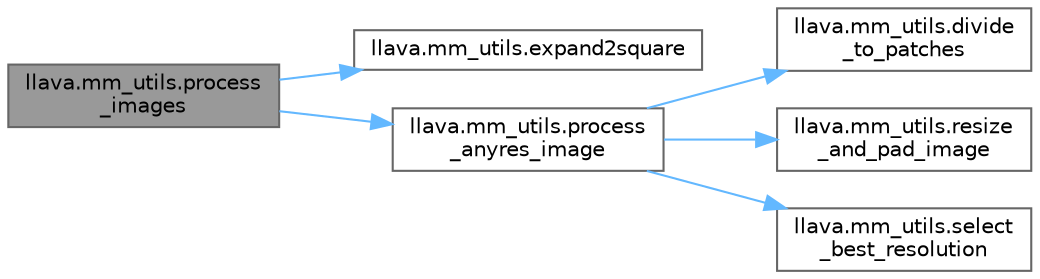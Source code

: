 digraph "llava.mm_utils.process_images"
{
 // LATEX_PDF_SIZE
  bgcolor="transparent";
  edge [fontname=Helvetica,fontsize=10,labelfontname=Helvetica,labelfontsize=10];
  node [fontname=Helvetica,fontsize=10,shape=box,height=0.2,width=0.4];
  rankdir="LR";
  Node1 [id="Node000001",label="llava.mm_utils.process\l_images",height=0.2,width=0.4,color="gray40", fillcolor="grey60", style="filled", fontcolor="black",tooltip=" "];
  Node1 -> Node2 [id="edge1_Node000001_Node000002",color="steelblue1",style="solid",tooltip=" "];
  Node2 [id="Node000002",label="llava.mm_utils.expand2square",height=0.2,width=0.4,color="grey40", fillcolor="white", style="filled",URL="$namespacellava_1_1mm__utils.html#a1d0ecbfdc5e6bdbb456d37123264b364",tooltip=" "];
  Node1 -> Node3 [id="edge2_Node000001_Node000003",color="steelblue1",style="solid",tooltip=" "];
  Node3 [id="Node000003",label="llava.mm_utils.process\l_anyres_image",height=0.2,width=0.4,color="grey40", fillcolor="white", style="filled",URL="$namespacellava_1_1mm__utils.html#adbf2269511a2260e914ea2b43935166a",tooltip=" "];
  Node3 -> Node4 [id="edge3_Node000003_Node000004",color="steelblue1",style="solid",tooltip=" "];
  Node4 [id="Node000004",label="llava.mm_utils.divide\l_to_patches",height=0.2,width=0.4,color="grey40", fillcolor="white", style="filled",URL="$namespacellava_1_1mm__utils.html#ae4ccc6abdd03caf02e2ac9ca1bb2af04",tooltip=" "];
  Node3 -> Node5 [id="edge4_Node000003_Node000005",color="steelblue1",style="solid",tooltip=" "];
  Node5 [id="Node000005",label="llava.mm_utils.resize\l_and_pad_image",height=0.2,width=0.4,color="grey40", fillcolor="white", style="filled",URL="$namespacellava_1_1mm__utils.html#a40cefe125ab588aa0efee388f7b7108f",tooltip=" "];
  Node3 -> Node6 [id="edge5_Node000003_Node000006",color="steelblue1",style="solid",tooltip=" "];
  Node6 [id="Node000006",label="llava.mm_utils.select\l_best_resolution",height=0.2,width=0.4,color="grey40", fillcolor="white", style="filled",URL="$namespacellava_1_1mm__utils.html#a4ca4286048f7be2f9e5f0b93e30b7672",tooltip=" "];
}
